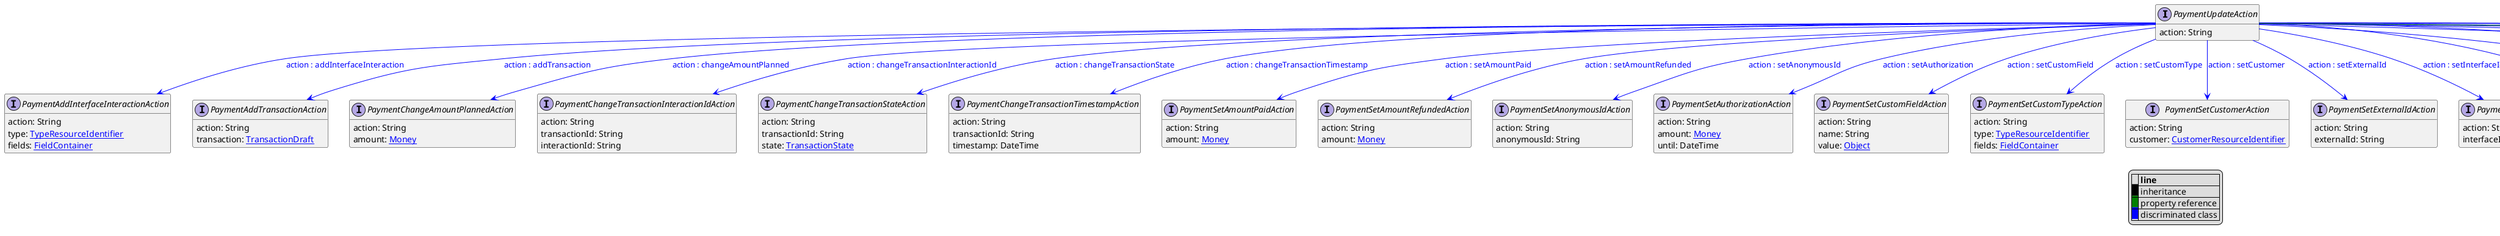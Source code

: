 @startuml

hide empty fields
hide empty methods
legend
|= |= line |
|<back:black>   </back>| inheritance |
|<back:green>   </back>| property reference |
|<back:blue>   </back>| discriminated class |
endlegend
interface PaymentUpdateAction [[PaymentUpdateAction.svg]]  {
    action: String
}


interface PaymentAddInterfaceInteractionAction [[PaymentAddInterfaceInteractionAction.svg]]  {
    action: String
    type: [[TypeResourceIdentifier.svg TypeResourceIdentifier]]
    fields: [[FieldContainer.svg FieldContainer]]
}
interface PaymentAddTransactionAction [[PaymentAddTransactionAction.svg]]  {
    action: String
    transaction: [[TransactionDraft.svg TransactionDraft]]
}
interface PaymentChangeAmountPlannedAction [[PaymentChangeAmountPlannedAction.svg]]  {
    action: String
    amount: [[Money.svg Money]]
}
interface PaymentChangeTransactionInteractionIdAction [[PaymentChangeTransactionInteractionIdAction.svg]]  {
    action: String
    transactionId: String
    interactionId: String
}
interface PaymentChangeTransactionStateAction [[PaymentChangeTransactionStateAction.svg]]  {
    action: String
    transactionId: String
    state: [[TransactionState.svg TransactionState]]
}
interface PaymentChangeTransactionTimestampAction [[PaymentChangeTransactionTimestampAction.svg]]  {
    action: String
    transactionId: String
    timestamp: DateTime
}
interface PaymentSetAmountPaidAction [[PaymentSetAmountPaidAction.svg]]  {
    action: String
    amount: [[Money.svg Money]]
}
interface PaymentSetAmountRefundedAction [[PaymentSetAmountRefundedAction.svg]]  {
    action: String
    amount: [[Money.svg Money]]
}
interface PaymentSetAnonymousIdAction [[PaymentSetAnonymousIdAction.svg]]  {
    action: String
    anonymousId: String
}
interface PaymentSetAuthorizationAction [[PaymentSetAuthorizationAction.svg]]  {
    action: String
    amount: [[Money.svg Money]]
    until: DateTime
}
interface PaymentSetCustomFieldAction [[PaymentSetCustomFieldAction.svg]]  {
    action: String
    name: String
    value: [[Object.svg Object]]
}
interface PaymentSetCustomTypeAction [[PaymentSetCustomTypeAction.svg]]  {
    action: String
    type: [[TypeResourceIdentifier.svg TypeResourceIdentifier]]
    fields: [[FieldContainer.svg FieldContainer]]
}
interface PaymentSetCustomerAction [[PaymentSetCustomerAction.svg]]  {
    action: String
    customer: [[CustomerResourceIdentifier.svg CustomerResourceIdentifier]]
}
interface PaymentSetExternalIdAction [[PaymentSetExternalIdAction.svg]]  {
    action: String
    externalId: String
}
interface PaymentSetInterfaceIdAction [[PaymentSetInterfaceIdAction.svg]]  {
    action: String
    interfaceId: String
}
interface PaymentSetKeyAction [[PaymentSetKeyAction.svg]]  {
    action: String
    key: String
}
interface PaymentSetMethodInfoInterfaceAction [[PaymentSetMethodInfoInterfaceAction.svg]]  {
    action: String
    interface: String
}
interface PaymentSetMethodInfoMethodAction [[PaymentSetMethodInfoMethodAction.svg]]  {
    action: String
    method: String
}
interface PaymentSetMethodInfoNameAction [[PaymentSetMethodInfoNameAction.svg]]  {
    action: String
    name: [[LocalizedString.svg LocalizedString]]
}
interface PaymentSetStatusInterfaceCodeAction [[PaymentSetStatusInterfaceCodeAction.svg]]  {
    action: String
    interfaceCode: String
}
interface PaymentSetStatusInterfaceTextAction [[PaymentSetStatusInterfaceTextAction.svg]]  {
    action: String
    interfaceText: String
}
interface PaymentSetTransactionCustomFieldAction [[PaymentSetTransactionCustomFieldAction.svg]]  {
    action: String
    transactionId: String
    name: String
    value: [[Object.svg Object]]
}
interface PaymentSetTransactionCustomTypeAction [[PaymentSetTransactionCustomTypeAction.svg]]  {
    action: String
    transactionId: String
    type: [[TypeResourceIdentifier.svg TypeResourceIdentifier]]
    fields: [[FieldContainer.svg FieldContainer]]
}
interface PaymentTransitionStateAction [[PaymentTransitionStateAction.svg]]  {
    action: String
    state: [[StateResourceIdentifier.svg StateResourceIdentifier]]
    force: Boolean
}
interface PaymentUpdate [[PaymentUpdate.svg]]  {
    version: Long
    actions: [[PaymentUpdateAction.svg List<PaymentUpdateAction>]]
}
PaymentUpdateAction --> PaymentAddInterfaceInteractionAction #blue;text:blue : "action : addInterfaceInteraction"
PaymentUpdateAction --> PaymentAddTransactionAction #blue;text:blue : "action : addTransaction"
PaymentUpdateAction --> PaymentChangeAmountPlannedAction #blue;text:blue : "action : changeAmountPlanned"
PaymentUpdateAction --> PaymentChangeTransactionInteractionIdAction #blue;text:blue : "action : changeTransactionInteractionId"
PaymentUpdateAction --> PaymentChangeTransactionStateAction #blue;text:blue : "action : changeTransactionState"
PaymentUpdateAction --> PaymentChangeTransactionTimestampAction #blue;text:blue : "action : changeTransactionTimestamp"
PaymentUpdateAction --> PaymentSetAmountPaidAction #blue;text:blue : "action : setAmountPaid"
PaymentUpdateAction --> PaymentSetAmountRefundedAction #blue;text:blue : "action : setAmountRefunded"
PaymentUpdateAction --> PaymentSetAnonymousIdAction #blue;text:blue : "action : setAnonymousId"
PaymentUpdateAction --> PaymentSetAuthorizationAction #blue;text:blue : "action : setAuthorization"
PaymentUpdateAction --> PaymentSetCustomFieldAction #blue;text:blue : "action : setCustomField"
PaymentUpdateAction --> PaymentSetCustomTypeAction #blue;text:blue : "action : setCustomType"
PaymentUpdateAction --> PaymentSetCustomerAction #blue;text:blue : "action : setCustomer"
PaymentUpdateAction --> PaymentSetExternalIdAction #blue;text:blue : "action : setExternalId"
PaymentUpdateAction --> PaymentSetInterfaceIdAction #blue;text:blue : "action : setInterfaceId"
PaymentUpdateAction --> PaymentSetKeyAction #blue;text:blue : "action : setKey"
PaymentUpdateAction --> PaymentSetMethodInfoInterfaceAction #blue;text:blue : "action : setMethodInfoInterface"
PaymentUpdateAction --> PaymentSetMethodInfoMethodAction #blue;text:blue : "action : setMethodInfoMethod"
PaymentUpdateAction --> PaymentSetMethodInfoNameAction #blue;text:blue : "action : setMethodInfoName"
PaymentUpdateAction --> PaymentSetStatusInterfaceCodeAction #blue;text:blue : "action : setStatusInterfaceCode"
PaymentUpdateAction --> PaymentSetStatusInterfaceTextAction #blue;text:blue : "action : setStatusInterfaceText"
PaymentUpdateAction --> PaymentSetTransactionCustomFieldAction #blue;text:blue : "action : setTransactionCustomField"
PaymentUpdateAction --> PaymentSetTransactionCustomTypeAction #blue;text:blue : "action : setTransactionCustomType"
PaymentUpdateAction --> PaymentTransitionStateAction #blue;text:blue : "action : transitionState"
PaymentUpdateAction --> PaymentUpdate #green;text:green : "actions"
@enduml
